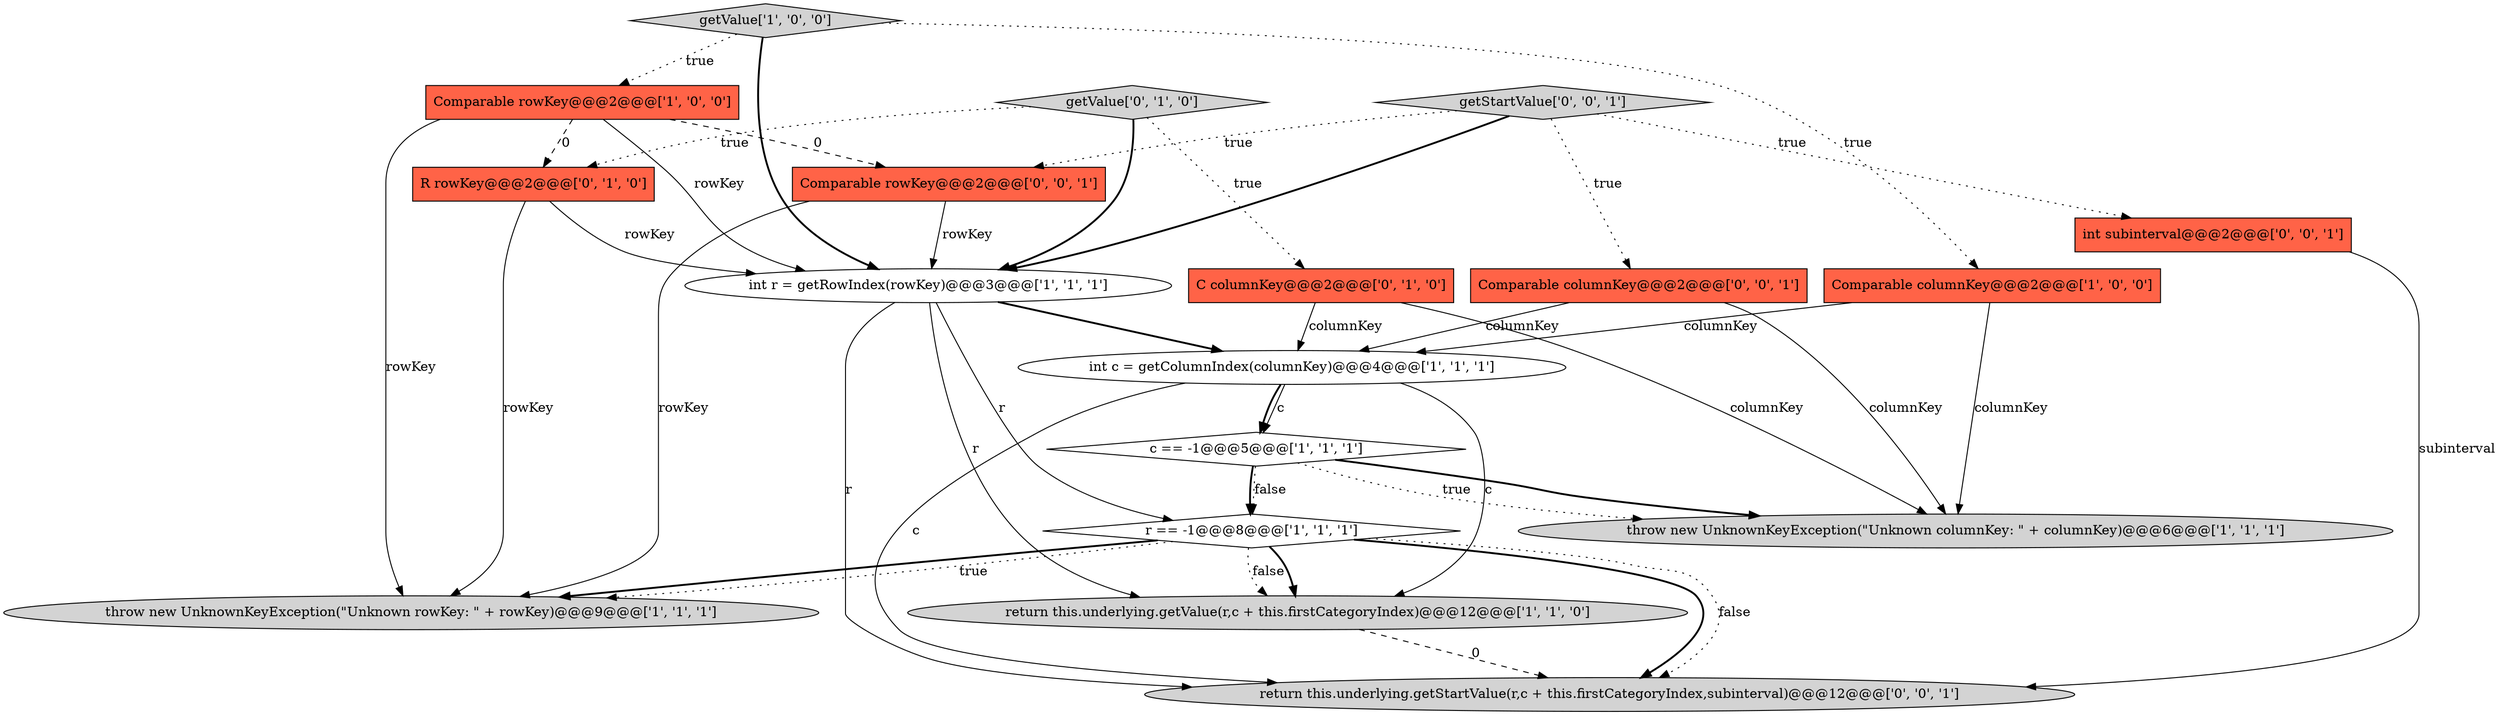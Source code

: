 digraph {
8 [style = filled, label = "Comparable rowKey@@@2@@@['1', '0', '0']", fillcolor = tomato, shape = box image = "AAA1AAABBB1BBB"];
16 [style = filled, label = "Comparable rowKey@@@2@@@['0', '0', '1']", fillcolor = tomato, shape = box image = "AAA0AAABBB3BBB"];
1 [style = filled, label = "Comparable columnKey@@@2@@@['1', '0', '0']", fillcolor = tomato, shape = box image = "AAA0AAABBB1BBB"];
6 [style = filled, label = "int c = getColumnIndex(columnKey)@@@4@@@['1', '1', '1']", fillcolor = white, shape = ellipse image = "AAA0AAABBB1BBB"];
12 [style = filled, label = "getValue['0', '1', '0']", fillcolor = lightgray, shape = diamond image = "AAA0AAABBB2BBB"];
5 [style = filled, label = "throw new UnknownKeyException(\"Unknown rowKey: \" + rowKey)@@@9@@@['1', '1', '1']", fillcolor = lightgray, shape = ellipse image = "AAA0AAABBB1BBB"];
10 [style = filled, label = "C columnKey@@@2@@@['0', '1', '0']", fillcolor = tomato, shape = box image = "AAA0AAABBB2BBB"];
0 [style = filled, label = "return this.underlying.getValue(r,c + this.firstCategoryIndex)@@@12@@@['1', '1', '0']", fillcolor = lightgray, shape = ellipse image = "AAA0AAABBB1BBB"];
2 [style = filled, label = "int r = getRowIndex(rowKey)@@@3@@@['1', '1', '1']", fillcolor = white, shape = ellipse image = "AAA0AAABBB1BBB"];
13 [style = filled, label = "int subinterval@@@2@@@['0', '0', '1']", fillcolor = tomato, shape = box image = "AAA0AAABBB3BBB"];
7 [style = filled, label = "getValue['1', '0', '0']", fillcolor = lightgray, shape = diamond image = "AAA0AAABBB1BBB"];
9 [style = filled, label = "c == -1@@@5@@@['1', '1', '1']", fillcolor = white, shape = diamond image = "AAA0AAABBB1BBB"];
14 [style = filled, label = "Comparable columnKey@@@2@@@['0', '0', '1']", fillcolor = tomato, shape = box image = "AAA0AAABBB3BBB"];
15 [style = filled, label = "getStartValue['0', '0', '1']", fillcolor = lightgray, shape = diamond image = "AAA0AAABBB3BBB"];
17 [style = filled, label = "return this.underlying.getStartValue(r,c + this.firstCategoryIndex,subinterval)@@@12@@@['0', '0', '1']", fillcolor = lightgray, shape = ellipse image = "AAA0AAABBB3BBB"];
3 [style = filled, label = "r == -1@@@8@@@['1', '1', '1']", fillcolor = white, shape = diamond image = "AAA0AAABBB1BBB"];
4 [style = filled, label = "throw new UnknownKeyException(\"Unknown columnKey: \" + columnKey)@@@6@@@['1', '1', '1']", fillcolor = lightgray, shape = ellipse image = "AAA0AAABBB1BBB"];
11 [style = filled, label = "R rowKey@@@2@@@['0', '1', '0']", fillcolor = tomato, shape = box image = "AAA1AAABBB2BBB"];
16->2 [style = solid, label="rowKey"];
15->2 [style = bold, label=""];
8->16 [style = dashed, label="0"];
16->5 [style = solid, label="rowKey"];
13->17 [style = solid, label="subinterval"];
8->5 [style = solid, label="rowKey"];
10->6 [style = solid, label="columnKey"];
14->4 [style = solid, label="columnKey"];
2->6 [style = bold, label=""];
2->0 [style = solid, label="r"];
9->4 [style = bold, label=""];
6->9 [style = solid, label="c"];
9->3 [style = dotted, label="false"];
2->3 [style = solid, label="r"];
11->5 [style = solid, label="rowKey"];
15->16 [style = dotted, label="true"];
15->14 [style = dotted, label="true"];
10->4 [style = solid, label="columnKey"];
0->17 [style = dashed, label="0"];
3->0 [style = dotted, label="false"];
3->0 [style = bold, label=""];
1->4 [style = solid, label="columnKey"];
15->13 [style = dotted, label="true"];
12->11 [style = dotted, label="true"];
2->17 [style = solid, label="r"];
8->2 [style = solid, label="rowKey"];
12->2 [style = bold, label=""];
3->5 [style = bold, label=""];
3->5 [style = dotted, label="true"];
12->10 [style = dotted, label="true"];
11->2 [style = solid, label="rowKey"];
6->17 [style = solid, label="c"];
7->2 [style = bold, label=""];
14->6 [style = solid, label="columnKey"];
9->4 [style = dotted, label="true"];
9->3 [style = bold, label=""];
1->6 [style = solid, label="columnKey"];
3->17 [style = bold, label=""];
6->0 [style = solid, label="c"];
6->9 [style = bold, label=""];
8->11 [style = dashed, label="0"];
7->1 [style = dotted, label="true"];
7->8 [style = dotted, label="true"];
3->17 [style = dotted, label="false"];
}
